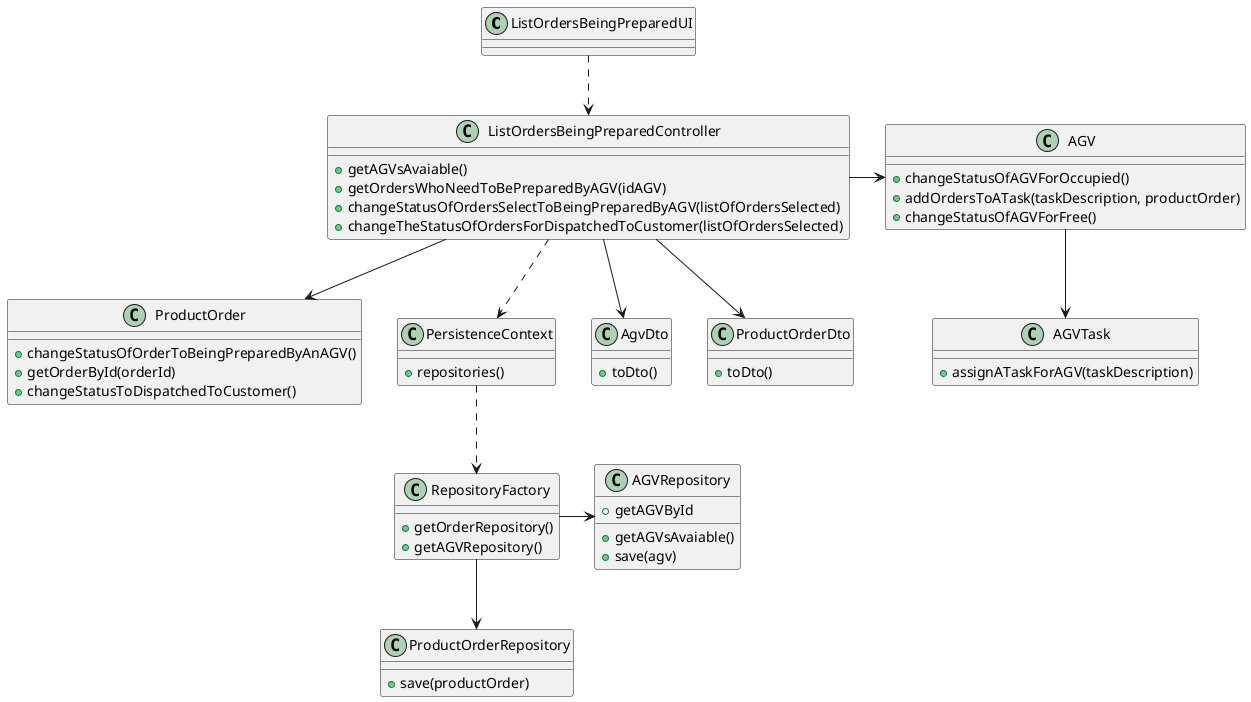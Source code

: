 @startuml
'https://plantuml.com/sequence-diagram

class ListOrdersBeingPreparedUI
class ListOrdersBeingPreparedController
class AGV
class AGVTask
class ProductOrder
class PersistenceContext
class RepositoryFactory
class AGVRepository
class ProductOrderRepository
class AgvDto
class ProductOrderDto


class ProductOrderDto {
    + toDto()
}

class AgvDto {
    + toDto()

}

class ProductOrder {

    + changeStatusOfOrderToBeingPreparedByAnAGV()
    + getOrderById(orderId)
    + changeStatusToDispatchedToCustomer()

}

class AGV {
    + changeStatusOfAGVForOccupied()
    + addOrdersToATask(taskDescription, productOrder)
    + changeStatusOfAGVForFree()
}
class ListOrdersBeingPreparedController {
    + getAGVsAvaiable()
    + getOrdersWhoNeedToBePreparedByAGV(idAGV)
    + changeStatusOfOrdersSelectToBeingPreparedByAGV(listOfOrdersSelected)
    + changeTheStatusOfOrdersForDispatchedToCustomer(listOfOrdersSelected)

}

class AGVTask {
    + assignATaskForAGV(taskDescription)
}

class AGVRepository {
    + getAGVsAvaiable()
    + getAGVById
    + save(agv)
}


class ProductOrderRepository {
    + save(productOrder)
}

class PersistenceContext {
    + repositories()
}

class RepositoryFactory{

    + getOrderRepository()
    + getAGVRepository()
}


ListOrdersBeingPreparedUI ..> ListOrdersBeingPreparedController
ListOrdersBeingPreparedController ..> PersistenceContext
PersistenceContext ..> RepositoryFactory
RepositoryFactory -> AGVRepository
RepositoryFactory --> ProductOrderRepository
ListOrdersBeingPreparedController -> AGV
ListOrdersBeingPreparedController --> ProductOrder
AGV --> AGVTask

ListOrdersBeingPreparedController --> AgvDto
ListOrdersBeingPreparedController --> ProductOrderDto

@enduml